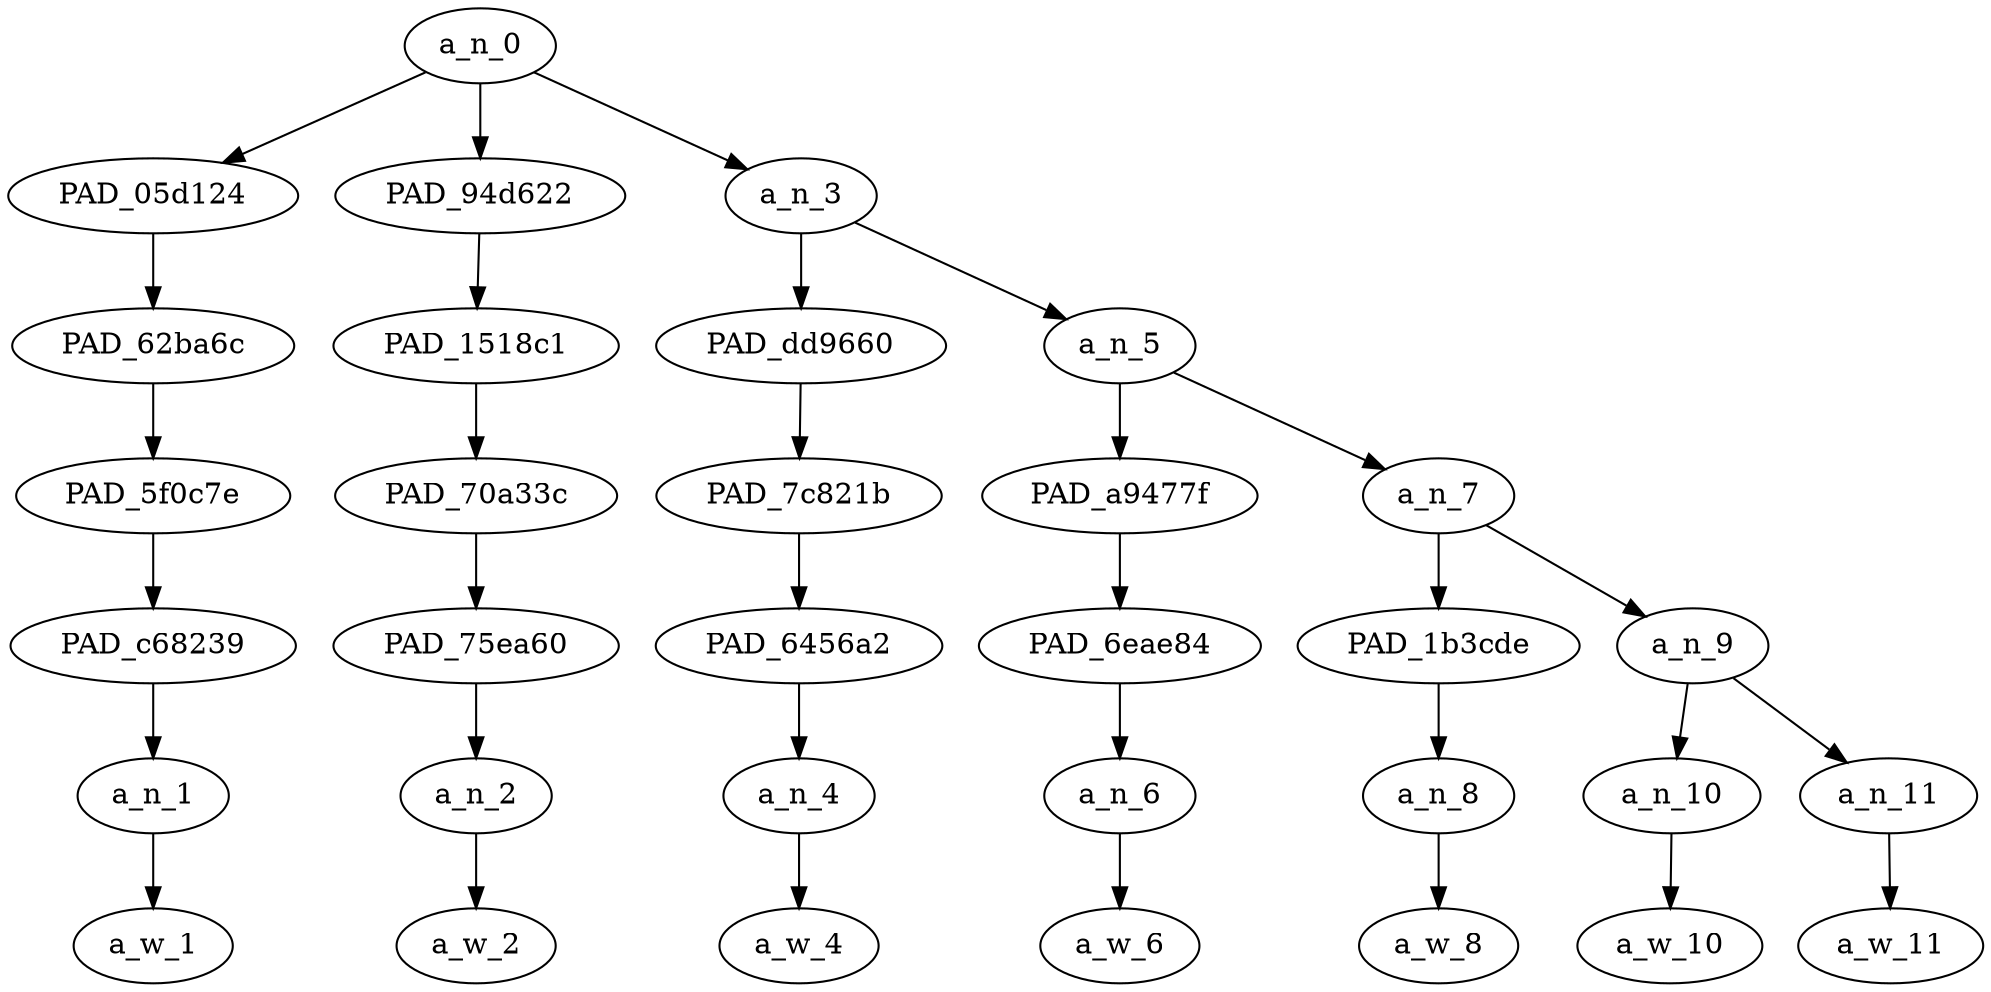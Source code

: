strict digraph "" {
	a_n_0	[div_dir=1,
		index=0,
		level=6,
		pos="1.3125,6!",
		text_span="[0, 1, 2, 3, 4, 5, 6]",
		value=0.99999996];
	PAD_05d124	[div_dir=1,
		index=0,
		level=5,
		pos="0.0,5!",
		text_span="[0]",
		value=0.08514875];
	a_n_0 -> PAD_05d124;
	PAD_94d622	[div_dir=1,
		index=1,
		level=5,
		pos="1.0,5!",
		text_span="[1]",
		value=0.06690866];
	a_n_0 -> PAD_94d622;
	a_n_3	[div_dir=1,
		index=2,
		level=5,
		pos="2.9375,5!",
		text_span="[2, 3, 4, 5, 6]",
		value=0.84766726];
	a_n_0 -> a_n_3;
	PAD_62ba6c	[div_dir=1,
		index=0,
		level=4,
		pos="0.0,4!",
		text_span="[0]",
		value=0.08514875];
	PAD_05d124 -> PAD_62ba6c;
	PAD_5f0c7e	[div_dir=1,
		index=0,
		level=3,
		pos="0.0,3!",
		text_span="[0]",
		value=0.08514875];
	PAD_62ba6c -> PAD_5f0c7e;
	PAD_c68239	[div_dir=1,
		index=0,
		level=2,
		pos="0.0,2!",
		text_span="[0]",
		value=0.08514875];
	PAD_5f0c7e -> PAD_c68239;
	a_n_1	[div_dir=1,
		index=0,
		level=1,
		pos="0.0,1!",
		text_span="[0]",
		value=0.08514875];
	PAD_c68239 -> a_n_1;
	a_w_1	[div_dir=0,
		index=0,
		level=0,
		pos="0,0!",
		text_span="[0]",
		value="<user>"];
	a_n_1 -> a_w_1;
	PAD_1518c1	[div_dir=1,
		index=1,
		level=4,
		pos="1.0,4!",
		text_span="[1]",
		value=0.06690866];
	PAD_94d622 -> PAD_1518c1;
	PAD_70a33c	[div_dir=1,
		index=1,
		level=3,
		pos="1.0,3!",
		text_span="[1]",
		value=0.06690866];
	PAD_1518c1 -> PAD_70a33c;
	PAD_75ea60	[div_dir=1,
		index=1,
		level=2,
		pos="1.0,2!",
		text_span="[1]",
		value=0.06690866];
	PAD_70a33c -> PAD_75ea60;
	a_n_2	[div_dir=1,
		index=1,
		level=1,
		pos="1.0,1!",
		text_span="[1]",
		value=0.06690866];
	PAD_75ea60 -> a_n_2;
	a_w_2	[div_dir=0,
		index=1,
		level=0,
		pos="1,0!",
		text_span="[1]",
		value=you];
	a_n_2 -> a_w_2;
	PAD_dd9660	[div_dir=1,
		index=2,
		level=4,
		pos="2.0,4!",
		text_span="[2]",
		value=0.07084543];
	a_n_3 -> PAD_dd9660;
	a_n_5	[div_dir=1,
		index=3,
		level=4,
		pos="3.875,4!",
		text_span="[3, 4, 5, 6]",
		value=0.77658686];
	a_n_3 -> a_n_5;
	PAD_7c821b	[div_dir=1,
		index=2,
		level=3,
		pos="2.0,3!",
		text_span="[2]",
		value=0.07084543];
	PAD_dd9660 -> PAD_7c821b;
	PAD_6456a2	[div_dir=1,
		index=2,
		level=2,
		pos="2.0,2!",
		text_span="[2]",
		value=0.07084543];
	PAD_7c821b -> PAD_6456a2;
	a_n_4	[div_dir=1,
		index=2,
		level=1,
		pos="2.0,1!",
		text_span="[2]",
		value=0.07084543];
	PAD_6456a2 -> a_n_4;
	a_w_4	[div_dir=0,
		index=2,
		level=0,
		pos="2,0!",
		text_span="[2]",
		value=me];
	a_n_4 -> a_w_4;
	PAD_a9477f	[div_dir=1,
		index=3,
		level=3,
		pos="3.0,3!",
		text_span="[3]",
		value=0.05783601];
	a_n_5 -> PAD_a9477f;
	a_n_7	[div_dir=1,
		index=4,
		level=3,
		pos="4.75,3!",
		text_span="[4, 5, 6]",
		value=0.71854617];
	a_n_5 -> a_n_7;
	PAD_6eae84	[div_dir=1,
		index=3,
		level=2,
		pos="3.0,2!",
		text_span="[3]",
		value=0.05783601];
	PAD_a9477f -> PAD_6eae84;
	a_n_6	[div_dir=1,
		index=3,
		level=1,
		pos="3.0,1!",
		text_span="[3]",
		value=0.05783601];
	PAD_6eae84 -> a_n_6;
	a_w_6	[div_dir=0,
		index=3,
		level=0,
		pos="3,0!",
		text_span="[3]",
		value=being];
	a_n_6 -> a_w_6;
	PAD_1b3cde	[div_dir=1,
		index=4,
		level=2,
		pos="4.0,2!",
		text_span="[4]",
		value=0.20917532];
	a_n_7 -> PAD_1b3cde;
	a_n_9	[div_dir=1,
		index=5,
		level=2,
		pos="5.5,2!",
		text_span="[5, 6]",
		value=0.50934488];
	a_n_7 -> a_n_9;
	a_n_8	[div_dir=1,
		index=4,
		level=1,
		pos="4.0,1!",
		text_span="[4]",
		value=0.20917532];
	PAD_1b3cde -> a_n_8;
	a_w_8	[div_dir=0,
		index=4,
		level=0,
		pos="4,0!",
		text_span="[4]",
		value=retarded];
	a_n_8 -> a_w_8;
	a_n_10	[div_dir=-1,
		index=5,
		level=1,
		pos="5.0,1!",
		text_span="[5]",
		value=0.15354442];
	a_n_9 -> a_n_10;
	a_n_11	[div_dir=1,
		index=6,
		level=1,
		pos="6.0,1!",
		text_span="[6]",
		value=0.35578849];
	a_n_9 -> a_n_11;
	a_w_10	[div_dir=0,
		index=5,
		level=0,
		pos="5,0!",
		text_span="[5]",
		value=elderly];
	a_n_10 -> a_w_10;
	a_w_11	[div_dir=0,
		index=6,
		level=0,
		pos="6,0!",
		text_span="[6]",
		value=pepo];
	a_n_11 -> a_w_11;
}

